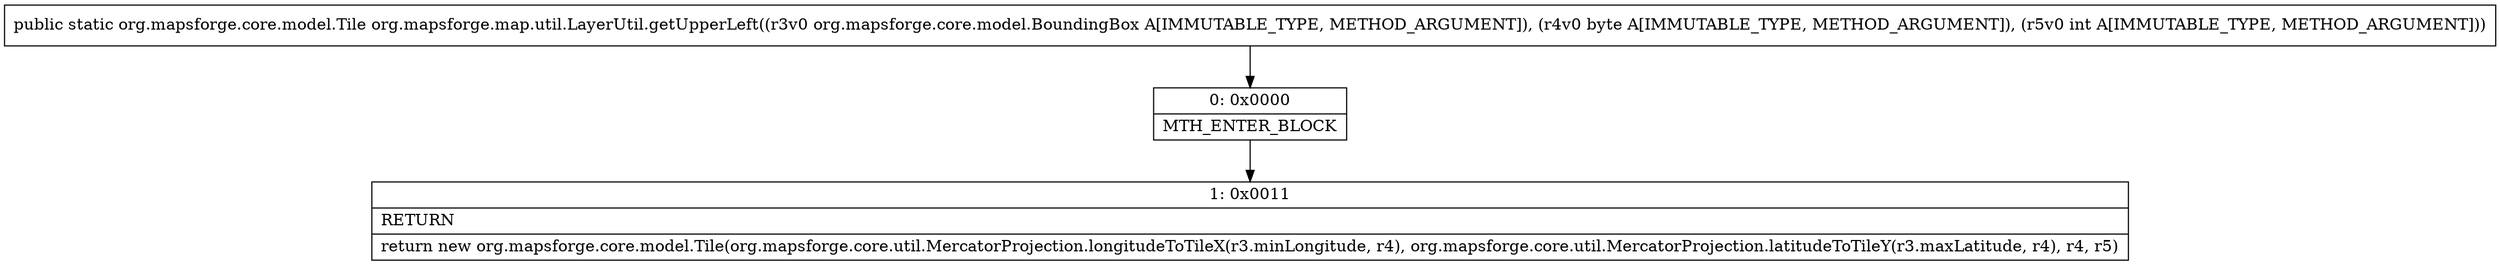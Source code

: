 digraph "CFG fororg.mapsforge.map.util.LayerUtil.getUpperLeft(Lorg\/mapsforge\/core\/model\/BoundingBox;BI)Lorg\/mapsforge\/core\/model\/Tile;" {
Node_0 [shape=record,label="{0\:\ 0x0000|MTH_ENTER_BLOCK\l}"];
Node_1 [shape=record,label="{1\:\ 0x0011|RETURN\l|return new org.mapsforge.core.model.Tile(org.mapsforge.core.util.MercatorProjection.longitudeToTileX(r3.minLongitude, r4), org.mapsforge.core.util.MercatorProjection.latitudeToTileY(r3.maxLatitude, r4), r4, r5)\l}"];
MethodNode[shape=record,label="{public static org.mapsforge.core.model.Tile org.mapsforge.map.util.LayerUtil.getUpperLeft((r3v0 org.mapsforge.core.model.BoundingBox A[IMMUTABLE_TYPE, METHOD_ARGUMENT]), (r4v0 byte A[IMMUTABLE_TYPE, METHOD_ARGUMENT]), (r5v0 int A[IMMUTABLE_TYPE, METHOD_ARGUMENT])) }"];
MethodNode -> Node_0;
Node_0 -> Node_1;
}

